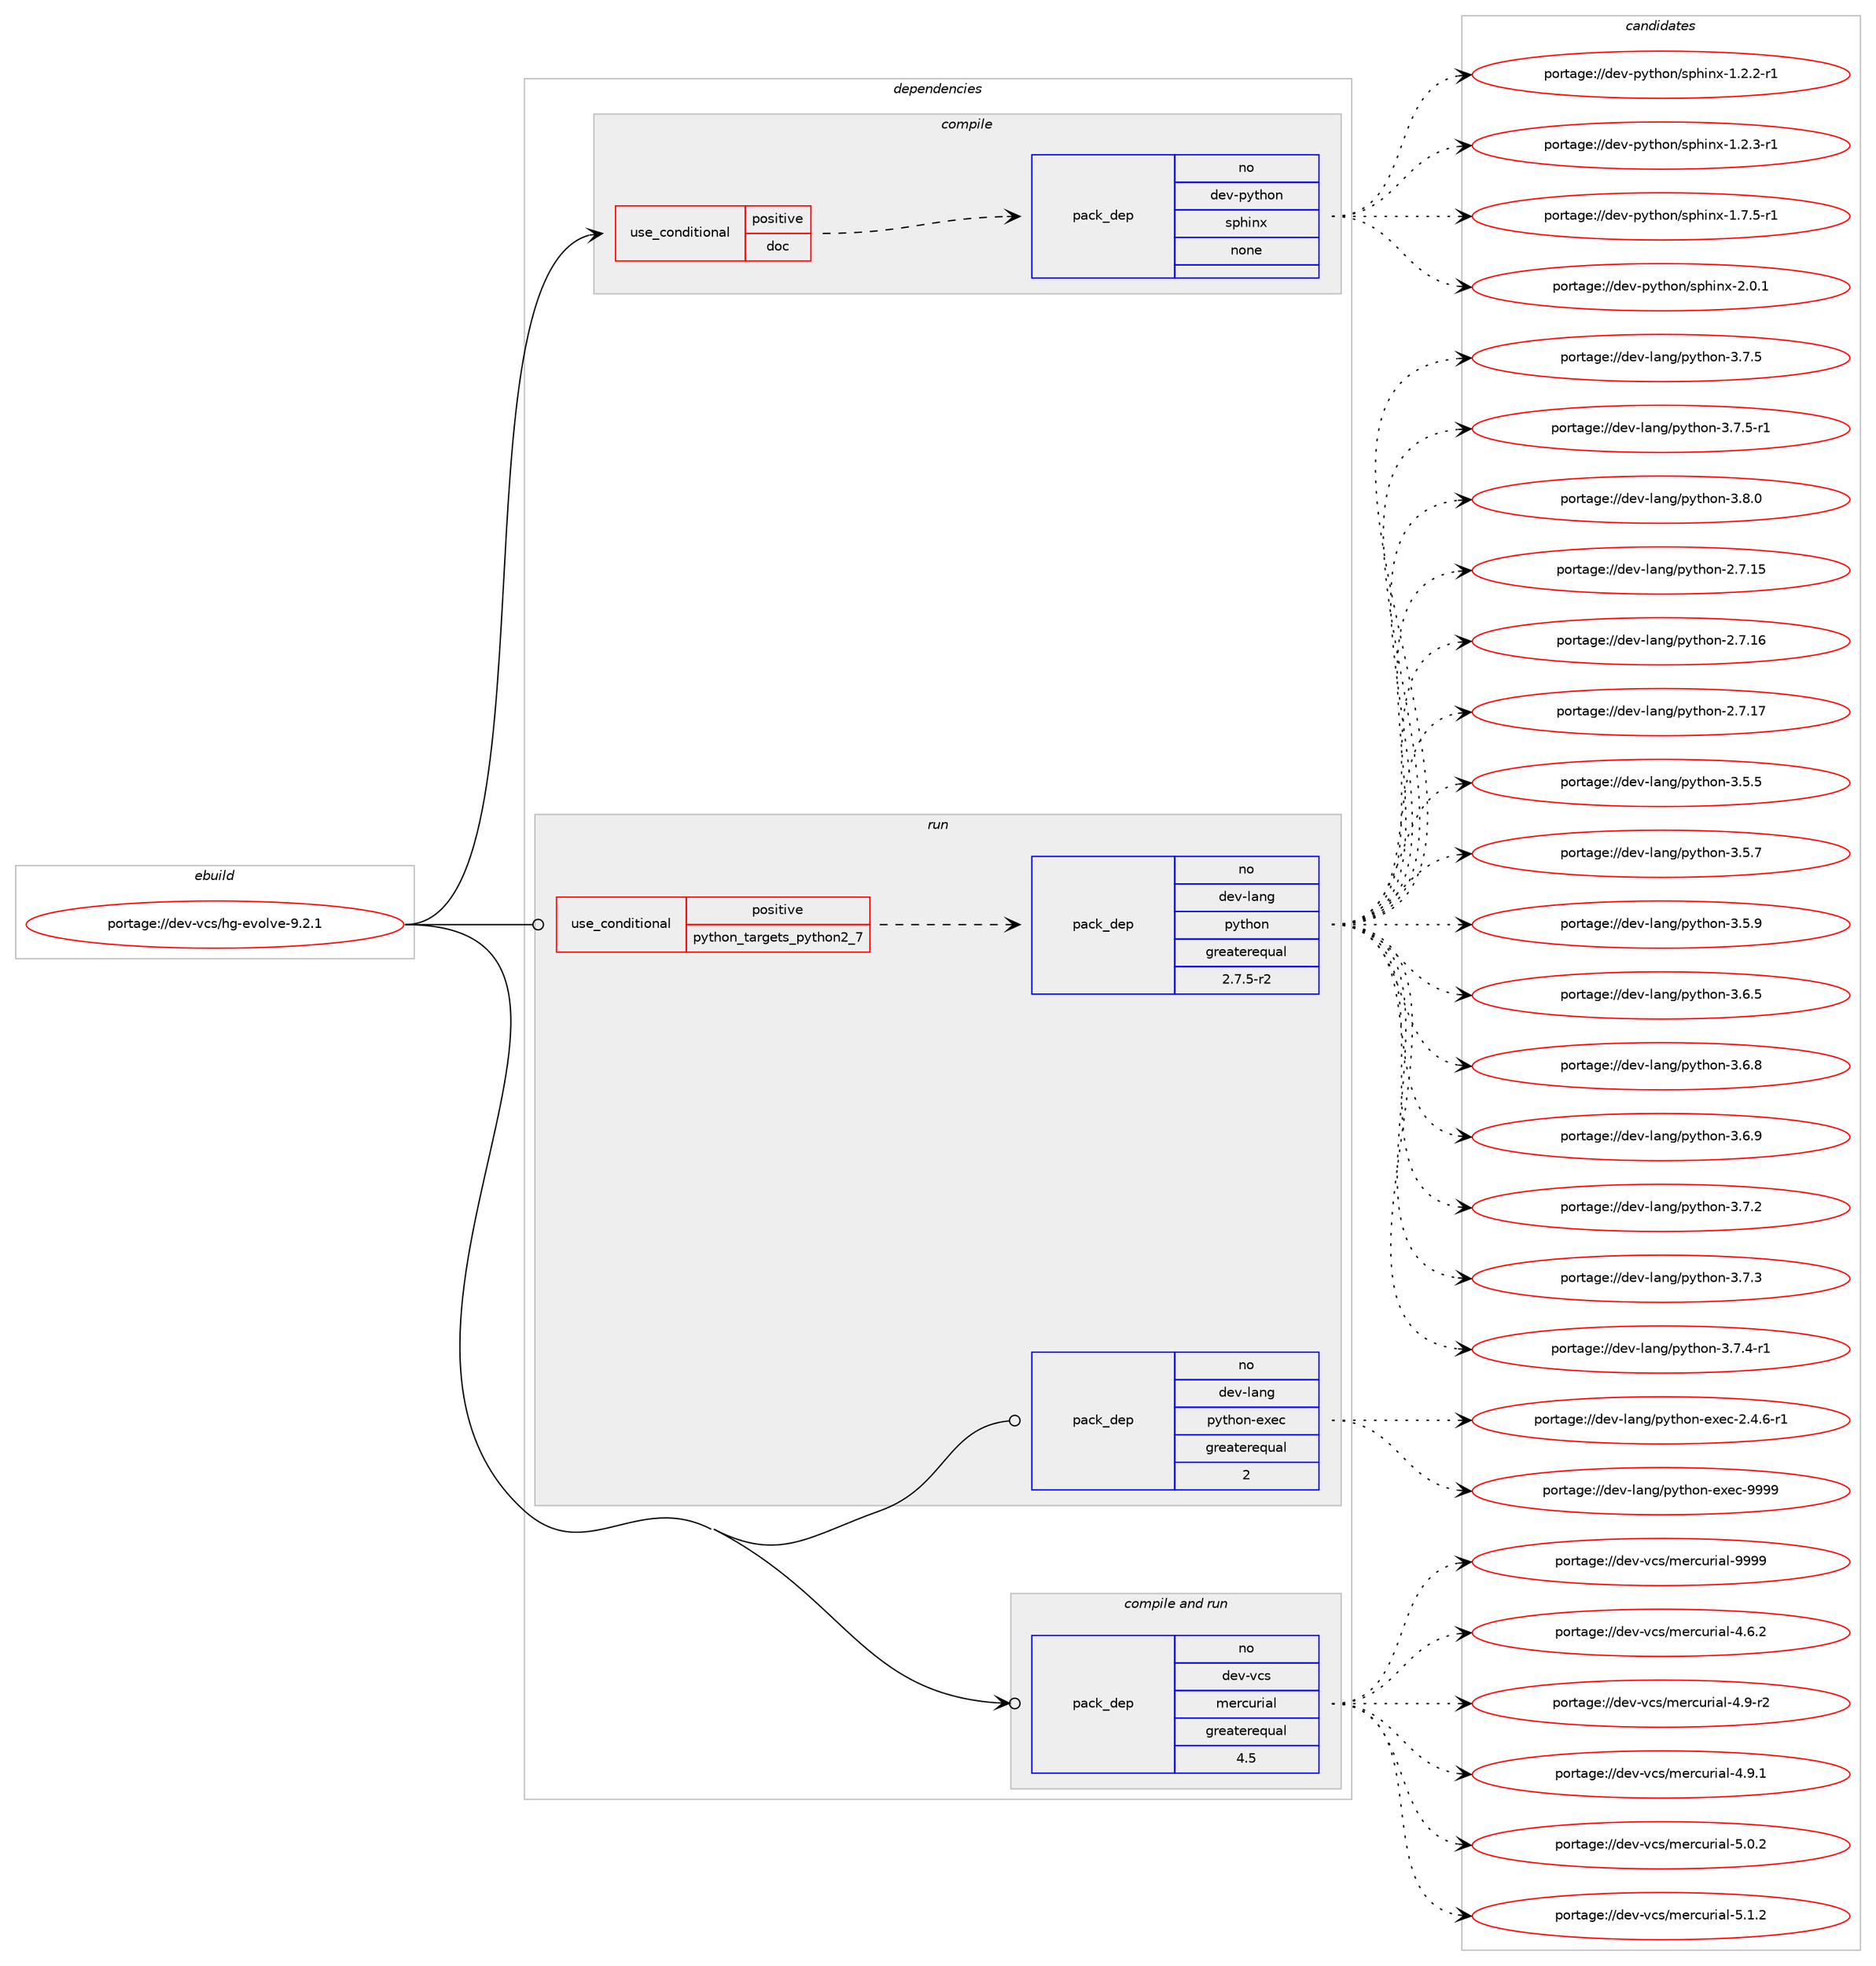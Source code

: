digraph prolog {

# *************
# Graph options
# *************

newrank=true;
concentrate=true;
compound=true;
graph [rankdir=LR,fontname=Helvetica,fontsize=10,ranksep=1.5];#, ranksep=2.5, nodesep=0.2];
edge  [arrowhead=vee];
node  [fontname=Helvetica,fontsize=10];

# **********
# The ebuild
# **********

subgraph cluster_leftcol {
color=gray;
rank=same;
label=<<i>ebuild</i>>;
id [label="portage://dev-vcs/hg-evolve-9.2.1", color=red, width=4, href="../dev-vcs/hg-evolve-9.2.1.svg"];
}

# ****************
# The dependencies
# ****************

subgraph cluster_midcol {
color=gray;
label=<<i>dependencies</i>>;
subgraph cluster_compile {
fillcolor="#eeeeee";
style=filled;
label=<<i>compile</i>>;
subgraph cond72413 {
dependency267991 [label=<<TABLE BORDER="0" CELLBORDER="1" CELLSPACING="0" CELLPADDING="4"><TR><TD ROWSPAN="3" CELLPADDING="10">use_conditional</TD></TR><TR><TD>positive</TD></TR><TR><TD>doc</TD></TR></TABLE>>, shape=none, color=red];
subgraph pack191836 {
dependency267992 [label=<<TABLE BORDER="0" CELLBORDER="1" CELLSPACING="0" CELLPADDING="4" WIDTH="220"><TR><TD ROWSPAN="6" CELLPADDING="30">pack_dep</TD></TR><TR><TD WIDTH="110">no</TD></TR><TR><TD>dev-python</TD></TR><TR><TD>sphinx</TD></TR><TR><TD>none</TD></TR><TR><TD></TD></TR></TABLE>>, shape=none, color=blue];
}
dependency267991:e -> dependency267992:w [weight=20,style="dashed",arrowhead="vee"];
}
id:e -> dependency267991:w [weight=20,style="solid",arrowhead="vee"];
}
subgraph cluster_compileandrun {
fillcolor="#eeeeee";
style=filled;
label=<<i>compile and run</i>>;
subgraph pack191837 {
dependency267993 [label=<<TABLE BORDER="0" CELLBORDER="1" CELLSPACING="0" CELLPADDING="4" WIDTH="220"><TR><TD ROWSPAN="6" CELLPADDING="30">pack_dep</TD></TR><TR><TD WIDTH="110">no</TD></TR><TR><TD>dev-vcs</TD></TR><TR><TD>mercurial</TD></TR><TR><TD>greaterequal</TD></TR><TR><TD>4.5</TD></TR></TABLE>>, shape=none, color=blue];
}
id:e -> dependency267993:w [weight=20,style="solid",arrowhead="odotvee"];
}
subgraph cluster_run {
fillcolor="#eeeeee";
style=filled;
label=<<i>run</i>>;
subgraph cond72414 {
dependency267994 [label=<<TABLE BORDER="0" CELLBORDER="1" CELLSPACING="0" CELLPADDING="4"><TR><TD ROWSPAN="3" CELLPADDING="10">use_conditional</TD></TR><TR><TD>positive</TD></TR><TR><TD>python_targets_python2_7</TD></TR></TABLE>>, shape=none, color=red];
subgraph pack191838 {
dependency267995 [label=<<TABLE BORDER="0" CELLBORDER="1" CELLSPACING="0" CELLPADDING="4" WIDTH="220"><TR><TD ROWSPAN="6" CELLPADDING="30">pack_dep</TD></TR><TR><TD WIDTH="110">no</TD></TR><TR><TD>dev-lang</TD></TR><TR><TD>python</TD></TR><TR><TD>greaterequal</TD></TR><TR><TD>2.7.5-r2</TD></TR></TABLE>>, shape=none, color=blue];
}
dependency267994:e -> dependency267995:w [weight=20,style="dashed",arrowhead="vee"];
}
id:e -> dependency267994:w [weight=20,style="solid",arrowhead="odot"];
subgraph pack191839 {
dependency267996 [label=<<TABLE BORDER="0" CELLBORDER="1" CELLSPACING="0" CELLPADDING="4" WIDTH="220"><TR><TD ROWSPAN="6" CELLPADDING="30">pack_dep</TD></TR><TR><TD WIDTH="110">no</TD></TR><TR><TD>dev-lang</TD></TR><TR><TD>python-exec</TD></TR><TR><TD>greaterequal</TD></TR><TR><TD>2</TD></TR></TABLE>>, shape=none, color=blue];
}
id:e -> dependency267996:w [weight=20,style="solid",arrowhead="odot"];
}
}

# **************
# The candidates
# **************

subgraph cluster_choices {
rank=same;
color=gray;
label=<<i>candidates</i>>;

subgraph choice191836 {
color=black;
nodesep=1;
choiceportage10010111845112121116104111110471151121041051101204549465046504511449 [label="portage://dev-python/sphinx-1.2.2-r1", color=red, width=4,href="../dev-python/sphinx-1.2.2-r1.svg"];
choiceportage10010111845112121116104111110471151121041051101204549465046514511449 [label="portage://dev-python/sphinx-1.2.3-r1", color=red, width=4,href="../dev-python/sphinx-1.2.3-r1.svg"];
choiceportage10010111845112121116104111110471151121041051101204549465546534511449 [label="portage://dev-python/sphinx-1.7.5-r1", color=red, width=4,href="../dev-python/sphinx-1.7.5-r1.svg"];
choiceportage1001011184511212111610411111047115112104105110120455046484649 [label="portage://dev-python/sphinx-2.0.1", color=red, width=4,href="../dev-python/sphinx-2.0.1.svg"];
dependency267992:e -> choiceportage10010111845112121116104111110471151121041051101204549465046504511449:w [style=dotted,weight="100"];
dependency267992:e -> choiceportage10010111845112121116104111110471151121041051101204549465046514511449:w [style=dotted,weight="100"];
dependency267992:e -> choiceportage10010111845112121116104111110471151121041051101204549465546534511449:w [style=dotted,weight="100"];
dependency267992:e -> choiceportage1001011184511212111610411111047115112104105110120455046484649:w [style=dotted,weight="100"];
}
subgraph choice191837 {
color=black;
nodesep=1;
choiceportage1001011184511899115471091011149911711410597108455246544650 [label="portage://dev-vcs/mercurial-4.6.2", color=red, width=4,href="../dev-vcs/mercurial-4.6.2.svg"];
choiceportage1001011184511899115471091011149911711410597108455246574511450 [label="portage://dev-vcs/mercurial-4.9-r2", color=red, width=4,href="../dev-vcs/mercurial-4.9-r2.svg"];
choiceportage1001011184511899115471091011149911711410597108455246574649 [label="portage://dev-vcs/mercurial-4.9.1", color=red, width=4,href="../dev-vcs/mercurial-4.9.1.svg"];
choiceportage1001011184511899115471091011149911711410597108455346484650 [label="portage://dev-vcs/mercurial-5.0.2", color=red, width=4,href="../dev-vcs/mercurial-5.0.2.svg"];
choiceportage1001011184511899115471091011149911711410597108455346494650 [label="portage://dev-vcs/mercurial-5.1.2", color=red, width=4,href="../dev-vcs/mercurial-5.1.2.svg"];
choiceportage10010111845118991154710910111499117114105971084557575757 [label="portage://dev-vcs/mercurial-9999", color=red, width=4,href="../dev-vcs/mercurial-9999.svg"];
dependency267993:e -> choiceportage1001011184511899115471091011149911711410597108455246544650:w [style=dotted,weight="100"];
dependency267993:e -> choiceportage1001011184511899115471091011149911711410597108455246574511450:w [style=dotted,weight="100"];
dependency267993:e -> choiceportage1001011184511899115471091011149911711410597108455246574649:w [style=dotted,weight="100"];
dependency267993:e -> choiceportage1001011184511899115471091011149911711410597108455346484650:w [style=dotted,weight="100"];
dependency267993:e -> choiceportage1001011184511899115471091011149911711410597108455346494650:w [style=dotted,weight="100"];
dependency267993:e -> choiceportage10010111845118991154710910111499117114105971084557575757:w [style=dotted,weight="100"];
}
subgraph choice191838 {
color=black;
nodesep=1;
choiceportage10010111845108971101034711212111610411111045504655464953 [label="portage://dev-lang/python-2.7.15", color=red, width=4,href="../dev-lang/python-2.7.15.svg"];
choiceportage10010111845108971101034711212111610411111045504655464954 [label="portage://dev-lang/python-2.7.16", color=red, width=4,href="../dev-lang/python-2.7.16.svg"];
choiceportage10010111845108971101034711212111610411111045504655464955 [label="portage://dev-lang/python-2.7.17", color=red, width=4,href="../dev-lang/python-2.7.17.svg"];
choiceportage100101118451089711010347112121116104111110455146534653 [label="portage://dev-lang/python-3.5.5", color=red, width=4,href="../dev-lang/python-3.5.5.svg"];
choiceportage100101118451089711010347112121116104111110455146534655 [label="portage://dev-lang/python-3.5.7", color=red, width=4,href="../dev-lang/python-3.5.7.svg"];
choiceportage100101118451089711010347112121116104111110455146534657 [label="portage://dev-lang/python-3.5.9", color=red, width=4,href="../dev-lang/python-3.5.9.svg"];
choiceportage100101118451089711010347112121116104111110455146544653 [label="portage://dev-lang/python-3.6.5", color=red, width=4,href="../dev-lang/python-3.6.5.svg"];
choiceportage100101118451089711010347112121116104111110455146544656 [label="portage://dev-lang/python-3.6.8", color=red, width=4,href="../dev-lang/python-3.6.8.svg"];
choiceportage100101118451089711010347112121116104111110455146544657 [label="portage://dev-lang/python-3.6.9", color=red, width=4,href="../dev-lang/python-3.6.9.svg"];
choiceportage100101118451089711010347112121116104111110455146554650 [label="portage://dev-lang/python-3.7.2", color=red, width=4,href="../dev-lang/python-3.7.2.svg"];
choiceportage100101118451089711010347112121116104111110455146554651 [label="portage://dev-lang/python-3.7.3", color=red, width=4,href="../dev-lang/python-3.7.3.svg"];
choiceportage1001011184510897110103471121211161041111104551465546524511449 [label="portage://dev-lang/python-3.7.4-r1", color=red, width=4,href="../dev-lang/python-3.7.4-r1.svg"];
choiceportage100101118451089711010347112121116104111110455146554653 [label="portage://dev-lang/python-3.7.5", color=red, width=4,href="../dev-lang/python-3.7.5.svg"];
choiceportage1001011184510897110103471121211161041111104551465546534511449 [label="portage://dev-lang/python-3.7.5-r1", color=red, width=4,href="../dev-lang/python-3.7.5-r1.svg"];
choiceportage100101118451089711010347112121116104111110455146564648 [label="portage://dev-lang/python-3.8.0", color=red, width=4,href="../dev-lang/python-3.8.0.svg"];
dependency267995:e -> choiceportage10010111845108971101034711212111610411111045504655464953:w [style=dotted,weight="100"];
dependency267995:e -> choiceportage10010111845108971101034711212111610411111045504655464954:w [style=dotted,weight="100"];
dependency267995:e -> choiceportage10010111845108971101034711212111610411111045504655464955:w [style=dotted,weight="100"];
dependency267995:e -> choiceportage100101118451089711010347112121116104111110455146534653:w [style=dotted,weight="100"];
dependency267995:e -> choiceportage100101118451089711010347112121116104111110455146534655:w [style=dotted,weight="100"];
dependency267995:e -> choiceportage100101118451089711010347112121116104111110455146534657:w [style=dotted,weight="100"];
dependency267995:e -> choiceportage100101118451089711010347112121116104111110455146544653:w [style=dotted,weight="100"];
dependency267995:e -> choiceportage100101118451089711010347112121116104111110455146544656:w [style=dotted,weight="100"];
dependency267995:e -> choiceportage100101118451089711010347112121116104111110455146544657:w [style=dotted,weight="100"];
dependency267995:e -> choiceportage100101118451089711010347112121116104111110455146554650:w [style=dotted,weight="100"];
dependency267995:e -> choiceportage100101118451089711010347112121116104111110455146554651:w [style=dotted,weight="100"];
dependency267995:e -> choiceportage1001011184510897110103471121211161041111104551465546524511449:w [style=dotted,weight="100"];
dependency267995:e -> choiceportage100101118451089711010347112121116104111110455146554653:w [style=dotted,weight="100"];
dependency267995:e -> choiceportage1001011184510897110103471121211161041111104551465546534511449:w [style=dotted,weight="100"];
dependency267995:e -> choiceportage100101118451089711010347112121116104111110455146564648:w [style=dotted,weight="100"];
}
subgraph choice191839 {
color=black;
nodesep=1;
choiceportage10010111845108971101034711212111610411111045101120101994550465246544511449 [label="portage://dev-lang/python-exec-2.4.6-r1", color=red, width=4,href="../dev-lang/python-exec-2.4.6-r1.svg"];
choiceportage10010111845108971101034711212111610411111045101120101994557575757 [label="portage://dev-lang/python-exec-9999", color=red, width=4,href="../dev-lang/python-exec-9999.svg"];
dependency267996:e -> choiceportage10010111845108971101034711212111610411111045101120101994550465246544511449:w [style=dotted,weight="100"];
dependency267996:e -> choiceportage10010111845108971101034711212111610411111045101120101994557575757:w [style=dotted,weight="100"];
}
}

}
